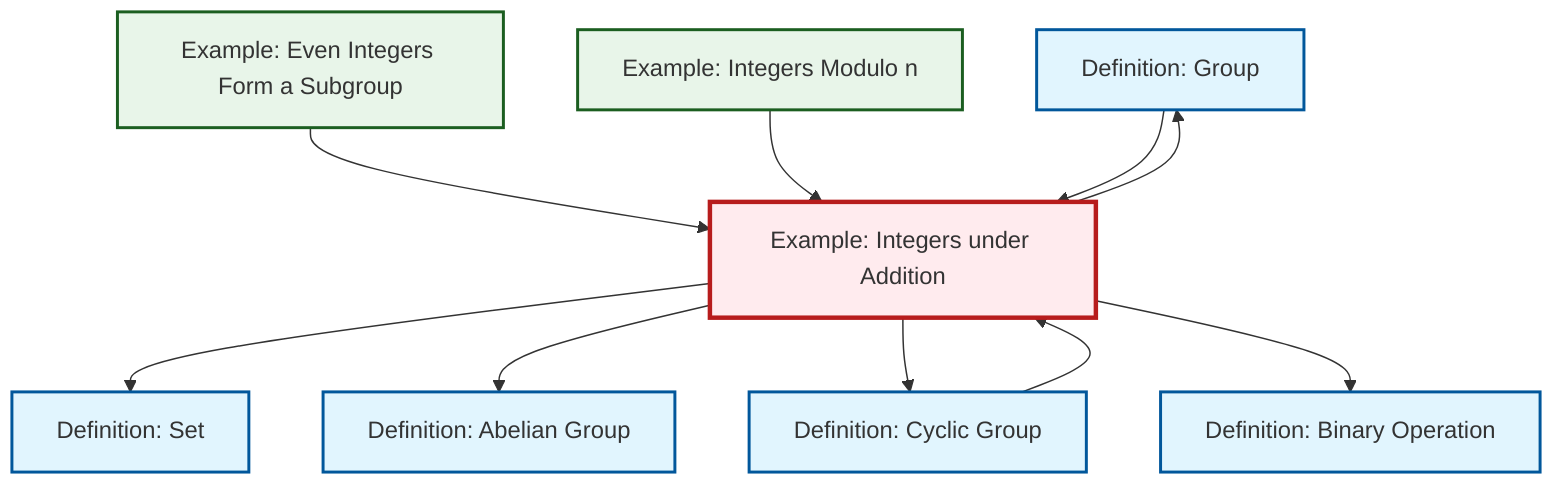 graph TD
    classDef definition fill:#e1f5fe,stroke:#01579b,stroke-width:2px
    classDef theorem fill:#f3e5f5,stroke:#4a148c,stroke-width:2px
    classDef axiom fill:#fff3e0,stroke:#e65100,stroke-width:2px
    classDef example fill:#e8f5e9,stroke:#1b5e20,stroke-width:2px
    classDef current fill:#ffebee,stroke:#b71c1c,stroke-width:3px
    def-group["Definition: Group"]:::definition
    def-abelian-group["Definition: Abelian Group"]:::definition
    def-binary-operation["Definition: Binary Operation"]:::definition
    def-cyclic-group["Definition: Cyclic Group"]:::definition
    ex-even-integers-subgroup["Example: Even Integers Form a Subgroup"]:::example
    ex-quotient-integers-mod-n["Example: Integers Modulo n"]:::example
    def-set["Definition: Set"]:::definition
    ex-integers-addition["Example: Integers under Addition"]:::example
    ex-integers-addition --> def-set
    ex-even-integers-subgroup --> ex-integers-addition
    ex-integers-addition --> def-abelian-group
    ex-integers-addition --> def-cyclic-group
    ex-integers-addition --> def-group
    ex-integers-addition --> def-binary-operation
    ex-quotient-integers-mod-n --> ex-integers-addition
    def-group --> ex-integers-addition
    def-cyclic-group --> ex-integers-addition
    class ex-integers-addition current